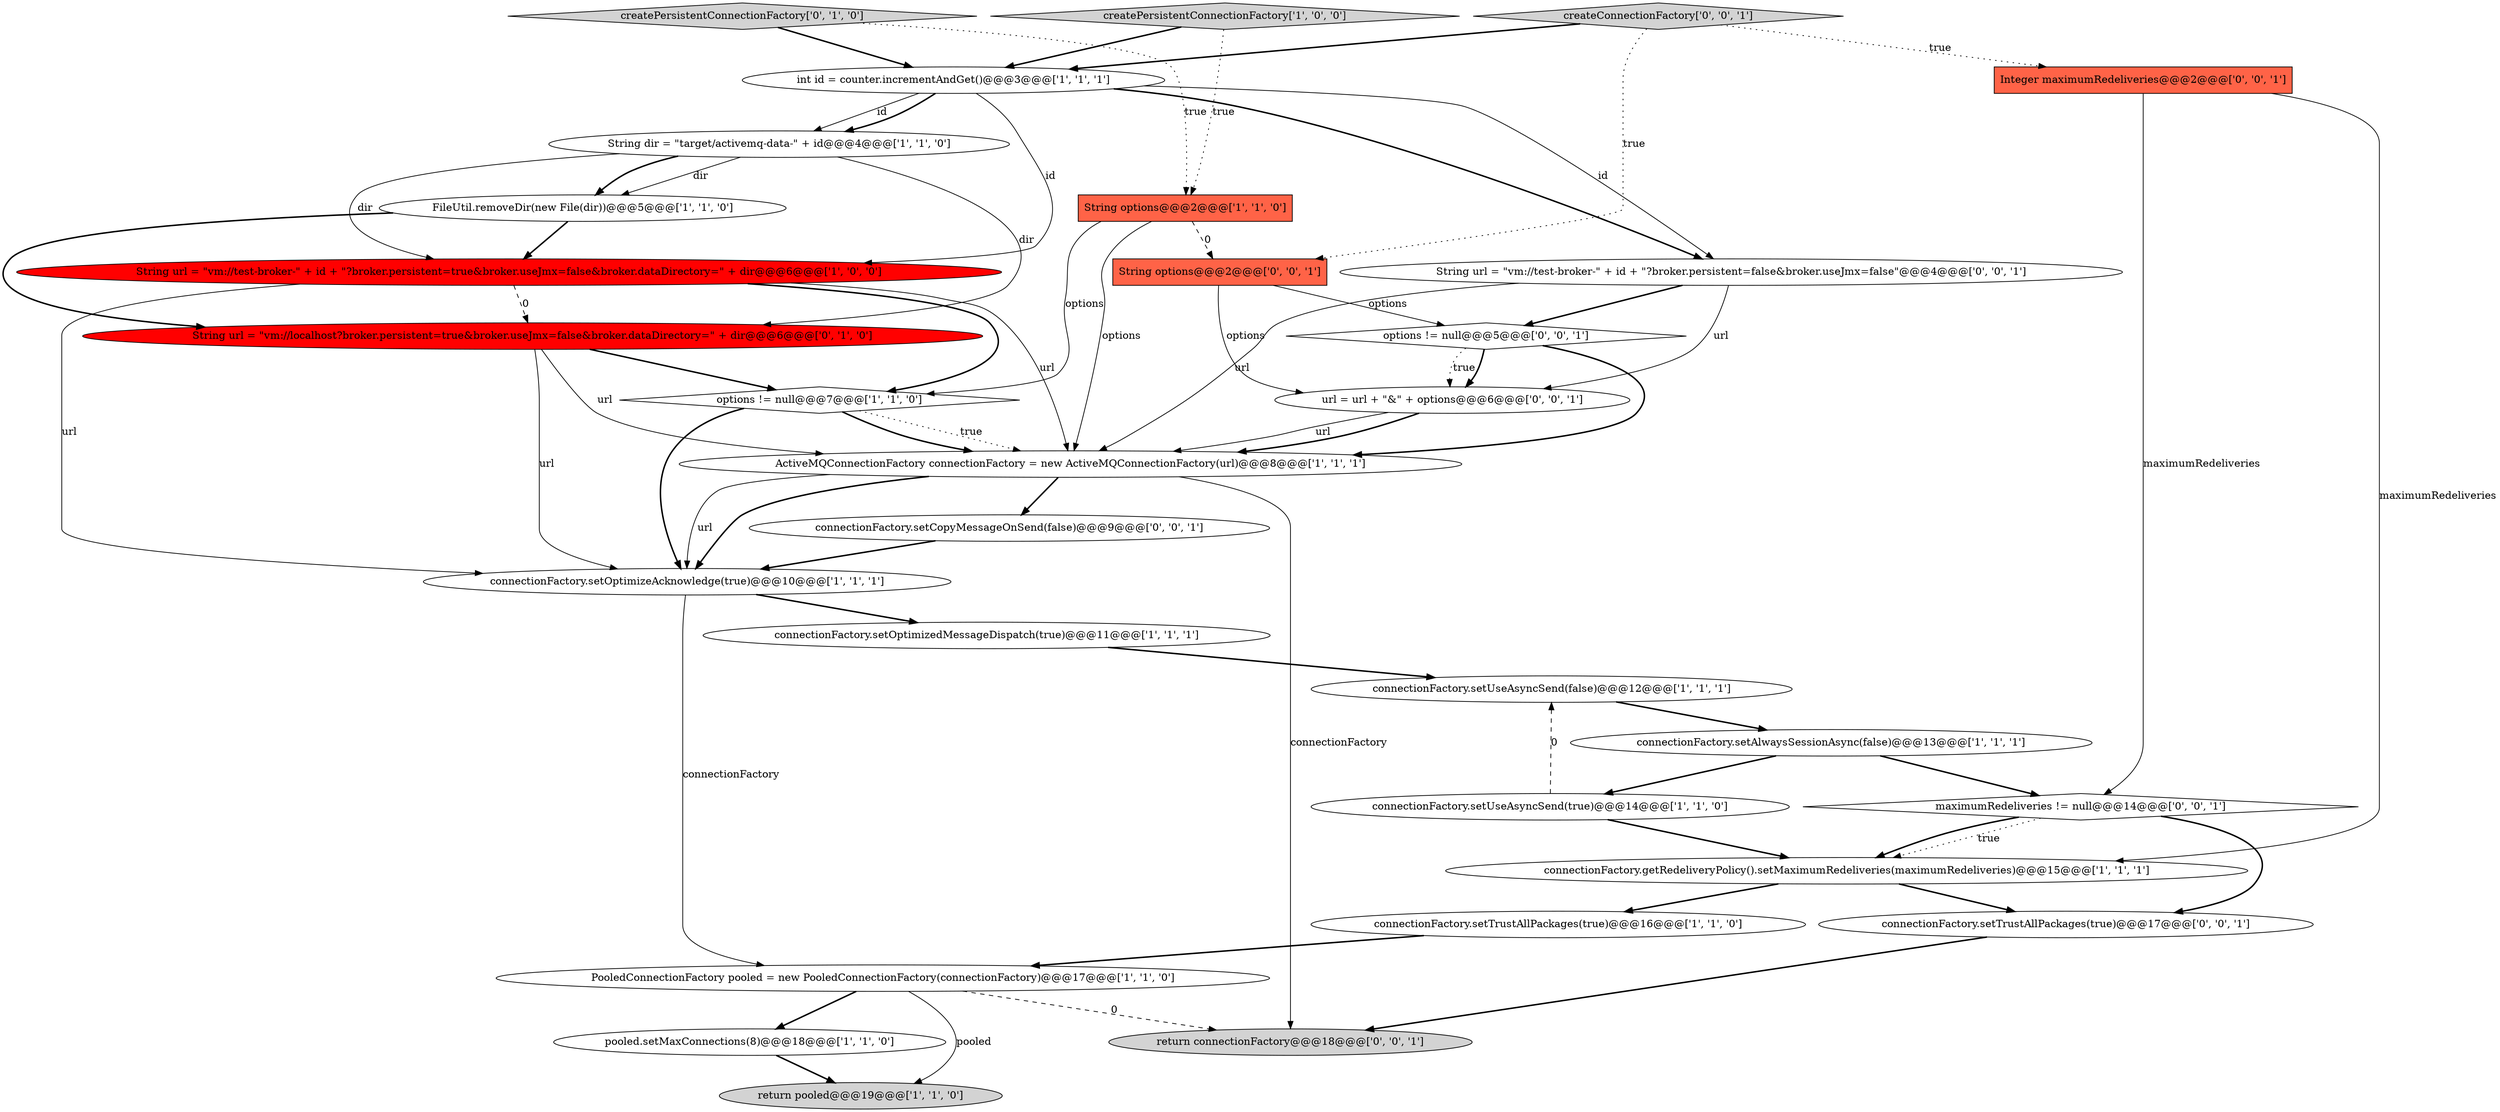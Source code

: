 digraph {
24 [style = filled, label = "Integer maximumRedeliveries@@@2@@@['0', '0', '1']", fillcolor = tomato, shape = box image = "AAA0AAABBB3BBB"];
22 [style = filled, label = "url = url + \"&\" + options@@@6@@@['0', '0', '1']", fillcolor = white, shape = ellipse image = "AAA0AAABBB3BBB"];
0 [style = filled, label = "connectionFactory.setOptimizedMessageDispatch(true)@@@11@@@['1', '1', '1']", fillcolor = white, shape = ellipse image = "AAA0AAABBB1BBB"];
6 [style = filled, label = "FileUtil.removeDir(new File(dir))@@@5@@@['1', '1', '0']", fillcolor = white, shape = ellipse image = "AAA0AAABBB1BBB"];
2 [style = filled, label = "ActiveMQConnectionFactory connectionFactory = new ActiveMQConnectionFactory(url)@@@8@@@['1', '1', '1']", fillcolor = white, shape = ellipse image = "AAA0AAABBB1BBB"];
5 [style = filled, label = "PooledConnectionFactory pooled = new PooledConnectionFactory(connectionFactory)@@@17@@@['1', '1', '0']", fillcolor = white, shape = ellipse image = "AAA0AAABBB1BBB"];
20 [style = filled, label = "String url = \"vm://test-broker-\" + id + \"?broker.persistent=false&broker.useJmx=false\"@@@4@@@['0', '0', '1']", fillcolor = white, shape = ellipse image = "AAA0AAABBB3BBB"];
12 [style = filled, label = "String dir = \"target/activemq-data-\" + id@@@4@@@['1', '1', '0']", fillcolor = white, shape = ellipse image = "AAA0AAABBB1BBB"];
13 [style = filled, label = "connectionFactory.setUseAsyncSend(false)@@@12@@@['1', '1', '1']", fillcolor = white, shape = ellipse image = "AAA0AAABBB1BBB"];
19 [style = filled, label = "createPersistentConnectionFactory['0', '1', '0']", fillcolor = lightgray, shape = diamond image = "AAA0AAABBB2BBB"];
15 [style = filled, label = "pooled.setMaxConnections(8)@@@18@@@['1', '1', '0']", fillcolor = white, shape = ellipse image = "AAA0AAABBB1BBB"];
3 [style = filled, label = "options != null@@@7@@@['1', '1', '0']", fillcolor = white, shape = diamond image = "AAA0AAABBB1BBB"];
23 [style = filled, label = "maximumRedeliveries != null@@@14@@@['0', '0', '1']", fillcolor = white, shape = diamond image = "AAA0AAABBB3BBB"];
14 [style = filled, label = "connectionFactory.setOptimizeAcknowledge(true)@@@10@@@['1', '1', '1']", fillcolor = white, shape = ellipse image = "AAA0AAABBB1BBB"];
29 [style = filled, label = "connectionFactory.setTrustAllPackages(true)@@@17@@@['0', '0', '1']", fillcolor = white, shape = ellipse image = "AAA0AAABBB3BBB"];
25 [style = filled, label = "String options@@@2@@@['0', '0', '1']", fillcolor = tomato, shape = box image = "AAA0AAABBB3BBB"];
7 [style = filled, label = "String options@@@2@@@['1', '1', '0']", fillcolor = tomato, shape = box image = "AAA0AAABBB1BBB"];
18 [style = filled, label = "String url = \"vm://localhost?broker.persistent=true&broker.useJmx=false&broker.dataDirectory=\" + dir@@@6@@@['0', '1', '0']", fillcolor = red, shape = ellipse image = "AAA1AAABBB2BBB"];
28 [style = filled, label = "options != null@@@5@@@['0', '0', '1']", fillcolor = white, shape = diamond image = "AAA0AAABBB3BBB"];
1 [style = filled, label = "String url = \"vm://test-broker-\" + id + \"?broker.persistent=true&broker.useJmx=false&broker.dataDirectory=\" + dir@@@6@@@['1', '0', '0']", fillcolor = red, shape = ellipse image = "AAA1AAABBB1BBB"];
17 [style = filled, label = "createPersistentConnectionFactory['1', '0', '0']", fillcolor = lightgray, shape = diamond image = "AAA0AAABBB1BBB"];
16 [style = filled, label = "int id = counter.incrementAndGet()@@@3@@@['1', '1', '1']", fillcolor = white, shape = ellipse image = "AAA0AAABBB1BBB"];
21 [style = filled, label = "return connectionFactory@@@18@@@['0', '0', '1']", fillcolor = lightgray, shape = ellipse image = "AAA0AAABBB3BBB"];
27 [style = filled, label = "createConnectionFactory['0', '0', '1']", fillcolor = lightgray, shape = diamond image = "AAA0AAABBB3BBB"];
11 [style = filled, label = "connectionFactory.setTrustAllPackages(true)@@@16@@@['1', '1', '0']", fillcolor = white, shape = ellipse image = "AAA0AAABBB1BBB"];
4 [style = filled, label = "return pooled@@@19@@@['1', '1', '0']", fillcolor = lightgray, shape = ellipse image = "AAA0AAABBB1BBB"];
26 [style = filled, label = "connectionFactory.setCopyMessageOnSend(false)@@@9@@@['0', '0', '1']", fillcolor = white, shape = ellipse image = "AAA0AAABBB3BBB"];
10 [style = filled, label = "connectionFactory.setAlwaysSessionAsync(false)@@@13@@@['1', '1', '1']", fillcolor = white, shape = ellipse image = "AAA0AAABBB1BBB"];
8 [style = filled, label = "connectionFactory.setUseAsyncSend(true)@@@14@@@['1', '1', '0']", fillcolor = white, shape = ellipse image = "AAA0AAABBB1BBB"];
9 [style = filled, label = "connectionFactory.getRedeliveryPolicy().setMaximumRedeliveries(maximumRedeliveries)@@@15@@@['1', '1', '1']", fillcolor = white, shape = ellipse image = "AAA0AAABBB1BBB"];
13->10 [style = bold, label=""];
18->14 [style = solid, label="url"];
5->4 [style = solid, label="pooled"];
18->3 [style = bold, label=""];
2->26 [style = bold, label=""];
2->14 [style = solid, label="url"];
22->2 [style = bold, label=""];
9->11 [style = bold, label=""];
0->13 [style = bold, label=""];
27->25 [style = dotted, label="true"];
18->2 [style = solid, label="url"];
16->12 [style = solid, label="id"];
6->18 [style = bold, label=""];
3->14 [style = bold, label=""];
20->28 [style = bold, label=""];
1->3 [style = bold, label=""];
26->14 [style = bold, label=""];
5->15 [style = bold, label=""];
10->8 [style = bold, label=""];
1->18 [style = dashed, label="0"];
27->24 [style = dotted, label="true"];
19->7 [style = dotted, label="true"];
27->16 [style = bold, label=""];
25->22 [style = solid, label="options"];
12->6 [style = bold, label=""];
1->2 [style = solid, label="url"];
29->21 [style = bold, label=""];
23->9 [style = dotted, label="true"];
19->16 [style = bold, label=""];
8->13 [style = dashed, label="0"];
14->5 [style = solid, label="connectionFactory"];
23->29 [style = bold, label=""];
6->1 [style = bold, label=""];
28->2 [style = bold, label=""];
11->5 [style = bold, label=""];
2->21 [style = solid, label="connectionFactory"];
3->2 [style = bold, label=""];
24->9 [style = solid, label="maximumRedeliveries"];
12->1 [style = solid, label="dir"];
20->22 [style = solid, label="url"];
16->20 [style = solid, label="id"];
24->23 [style = solid, label="maximumRedeliveries"];
22->2 [style = solid, label="url"];
25->28 [style = solid, label="options"];
14->0 [style = bold, label=""];
16->1 [style = solid, label="id"];
10->23 [style = bold, label=""];
2->14 [style = bold, label=""];
15->4 [style = bold, label=""];
8->9 [style = bold, label=""];
28->22 [style = dotted, label="true"];
7->25 [style = dashed, label="0"];
5->21 [style = dashed, label="0"];
12->6 [style = solid, label="dir"];
7->2 [style = solid, label="options"];
17->7 [style = dotted, label="true"];
12->18 [style = solid, label="dir"];
16->20 [style = bold, label=""];
23->9 [style = bold, label=""];
16->12 [style = bold, label=""];
1->14 [style = solid, label="url"];
7->3 [style = solid, label="options"];
9->29 [style = bold, label=""];
28->22 [style = bold, label=""];
17->16 [style = bold, label=""];
3->2 [style = dotted, label="true"];
20->2 [style = solid, label="url"];
}
